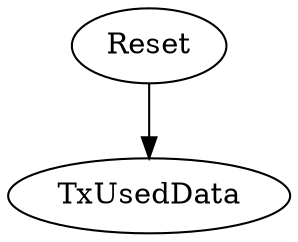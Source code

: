 strict digraph "" {
	Reset	 [complexity=1,
		importance=0.0126738589638,
		rank=0.0126738589638];
	TxUsedData	 [complexity=0,
		importance=0.00492098740873,
		rank=0.0];
	Reset -> TxUsedData;
}
